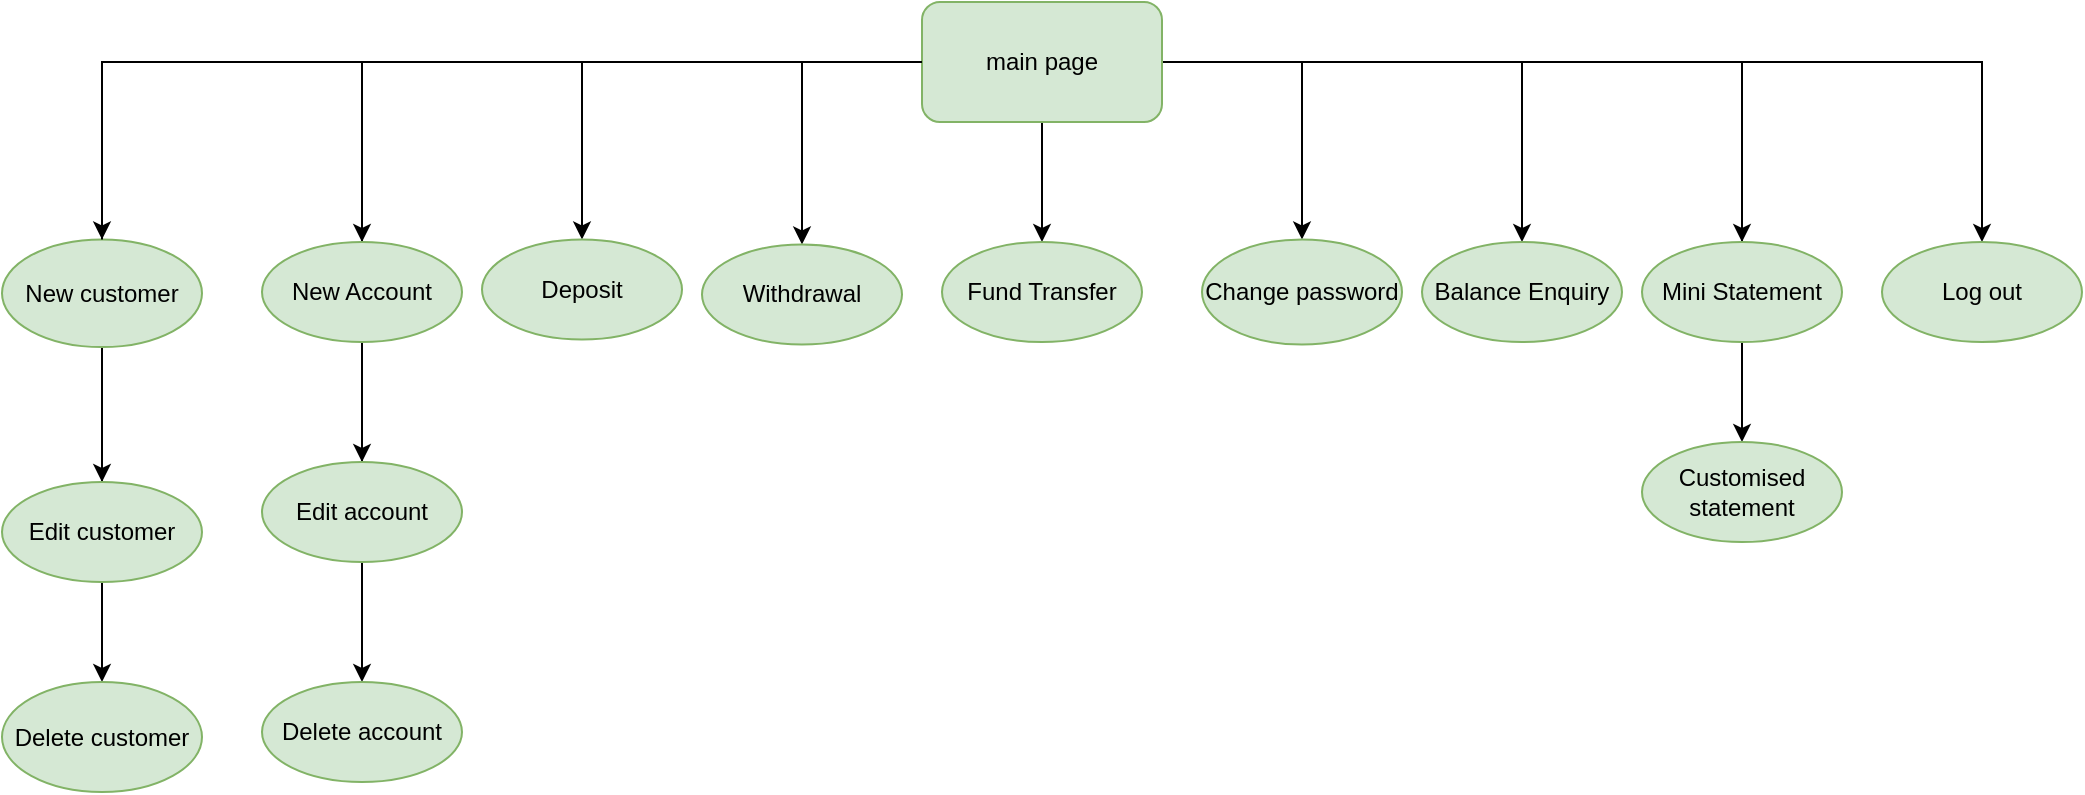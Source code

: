 <mxfile version="20.6.0" type="github">
  <diagram id="prtHgNgQTEPvFCAcTncT" name="Page-1">
    <mxGraphModel dx="1422" dy="762" grid="1" gridSize="10" guides="1" tooltips="1" connect="1" arrows="1" fold="1" page="1" pageScale="1" pageWidth="1169" pageHeight="1654" math="0" shadow="0">
      <root>
        <mxCell id="0" />
        <mxCell id="1" parent="0" />
        <mxCell id="po3ppUP_qcdHQZ_Q7k7u-3" value="" style="edgeStyle=orthogonalEdgeStyle;rounded=0;orthogonalLoop=1;jettySize=auto;html=1;" edge="1" parent="1" source="po3ppUP_qcdHQZ_Q7k7u-1" target="po3ppUP_qcdHQZ_Q7k7u-2">
          <mxGeometry relative="1" as="geometry" />
        </mxCell>
        <mxCell id="po3ppUP_qcdHQZ_Q7k7u-5" value="" style="edgeStyle=orthogonalEdgeStyle;rounded=0;orthogonalLoop=1;jettySize=auto;html=1;" edge="1" parent="1" source="po3ppUP_qcdHQZ_Q7k7u-1" target="po3ppUP_qcdHQZ_Q7k7u-4">
          <mxGeometry relative="1" as="geometry" />
        </mxCell>
        <mxCell id="po3ppUP_qcdHQZ_Q7k7u-7" value="" style="edgeStyle=orthogonalEdgeStyle;rounded=0;orthogonalLoop=1;jettySize=auto;html=1;" edge="1" parent="1" source="po3ppUP_qcdHQZ_Q7k7u-1" target="po3ppUP_qcdHQZ_Q7k7u-6">
          <mxGeometry relative="1" as="geometry" />
        </mxCell>
        <mxCell id="po3ppUP_qcdHQZ_Q7k7u-9" value="" style="edgeStyle=orthogonalEdgeStyle;rounded=0;orthogonalLoop=1;jettySize=auto;html=1;" edge="1" parent="1" source="po3ppUP_qcdHQZ_Q7k7u-1" target="po3ppUP_qcdHQZ_Q7k7u-8">
          <mxGeometry relative="1" as="geometry" />
        </mxCell>
        <mxCell id="po3ppUP_qcdHQZ_Q7k7u-11" value="" style="edgeStyle=orthogonalEdgeStyle;rounded=0;orthogonalLoop=1;jettySize=auto;html=1;startArrow=none;" edge="1" parent="1" source="po3ppUP_qcdHQZ_Q7k7u-2" target="po3ppUP_qcdHQZ_Q7k7u-10">
          <mxGeometry relative="1" as="geometry" />
        </mxCell>
        <mxCell id="po3ppUP_qcdHQZ_Q7k7u-13" value="" style="edgeStyle=orthogonalEdgeStyle;rounded=0;orthogonalLoop=1;jettySize=auto;html=1;" edge="1" parent="1" source="po3ppUP_qcdHQZ_Q7k7u-1" target="po3ppUP_qcdHQZ_Q7k7u-12">
          <mxGeometry relative="1" as="geometry" />
        </mxCell>
        <mxCell id="po3ppUP_qcdHQZ_Q7k7u-18" value="" style="edgeStyle=orthogonalEdgeStyle;rounded=0;orthogonalLoop=1;jettySize=auto;html=1;" edge="1" parent="1" source="po3ppUP_qcdHQZ_Q7k7u-1" target="po3ppUP_qcdHQZ_Q7k7u-17">
          <mxGeometry relative="1" as="geometry" />
        </mxCell>
        <mxCell id="po3ppUP_qcdHQZ_Q7k7u-20" value="" style="edgeStyle=orthogonalEdgeStyle;rounded=0;orthogonalLoop=1;jettySize=auto;html=1;" edge="1" parent="1" source="po3ppUP_qcdHQZ_Q7k7u-1" target="po3ppUP_qcdHQZ_Q7k7u-19">
          <mxGeometry relative="1" as="geometry" />
        </mxCell>
        <mxCell id="po3ppUP_qcdHQZ_Q7k7u-22" value="" style="edgeStyle=orthogonalEdgeStyle;rounded=0;orthogonalLoop=1;jettySize=auto;html=1;" edge="1" parent="1" source="po3ppUP_qcdHQZ_Q7k7u-1" target="po3ppUP_qcdHQZ_Q7k7u-21">
          <mxGeometry relative="1" as="geometry" />
        </mxCell>
        <mxCell id="po3ppUP_qcdHQZ_Q7k7u-24" value="" style="edgeStyle=orthogonalEdgeStyle;rounded=0;orthogonalLoop=1;jettySize=auto;html=1;" edge="1" parent="1" source="po3ppUP_qcdHQZ_Q7k7u-1" target="po3ppUP_qcdHQZ_Q7k7u-23">
          <mxGeometry relative="1" as="geometry" />
        </mxCell>
        <mxCell id="po3ppUP_qcdHQZ_Q7k7u-26" value="" style="edgeStyle=orthogonalEdgeStyle;rounded=0;orthogonalLoop=1;jettySize=auto;html=1;" edge="1" parent="1" source="po3ppUP_qcdHQZ_Q7k7u-1" target="po3ppUP_qcdHQZ_Q7k7u-25">
          <mxGeometry relative="1" as="geometry" />
        </mxCell>
        <mxCell id="po3ppUP_qcdHQZ_Q7k7u-28" value="" style="edgeStyle=orthogonalEdgeStyle;rounded=0;orthogonalLoop=1;jettySize=auto;html=1;" edge="1" parent="1" source="po3ppUP_qcdHQZ_Q7k7u-1" target="po3ppUP_qcdHQZ_Q7k7u-27">
          <mxGeometry relative="1" as="geometry" />
        </mxCell>
        <mxCell id="po3ppUP_qcdHQZ_Q7k7u-30" value="" style="edgeStyle=orthogonalEdgeStyle;rounded=0;orthogonalLoop=1;jettySize=auto;html=1;" edge="1" parent="1" source="po3ppUP_qcdHQZ_Q7k7u-1" target="po3ppUP_qcdHQZ_Q7k7u-29">
          <mxGeometry relative="1" as="geometry" />
        </mxCell>
        <mxCell id="po3ppUP_qcdHQZ_Q7k7u-32" value="" style="edgeStyle=orthogonalEdgeStyle;rounded=0;orthogonalLoop=1;jettySize=auto;html=1;" edge="1" parent="1" source="po3ppUP_qcdHQZ_Q7k7u-1" target="po3ppUP_qcdHQZ_Q7k7u-31">
          <mxGeometry relative="1" as="geometry" />
        </mxCell>
        <mxCell id="po3ppUP_qcdHQZ_Q7k7u-1" value="main page" style="rounded=1;whiteSpace=wrap;html=1;fillColor=#d5e8d4;strokeColor=#82b366;" vertex="1" parent="1">
          <mxGeometry x="540" y="50" width="120" height="60" as="geometry" />
        </mxCell>
        <mxCell id="po3ppUP_qcdHQZ_Q7k7u-4" value="New Account" style="ellipse;whiteSpace=wrap;html=1;fillColor=#d5e8d4;strokeColor=#82b366;rounded=1;" vertex="1" parent="1">
          <mxGeometry x="210" y="170" width="100" height="50" as="geometry" />
        </mxCell>
        <mxCell id="po3ppUP_qcdHQZ_Q7k7u-6" value="Mini Statement" style="ellipse;whiteSpace=wrap;html=1;fillColor=#d5e8d4;strokeColor=#82b366;rounded=1;" vertex="1" parent="1">
          <mxGeometry x="900" y="170" width="100" height="50" as="geometry" />
        </mxCell>
        <mxCell id="po3ppUP_qcdHQZ_Q7k7u-8" value="Edit customer" style="ellipse;whiteSpace=wrap;html=1;fillColor=#d5e8d4;strokeColor=#82b366;rounded=1;" vertex="1" parent="1">
          <mxGeometry x="80" y="290" width="100" height="50" as="geometry" />
        </mxCell>
        <mxCell id="po3ppUP_qcdHQZ_Q7k7u-10" value="Delete customer" style="ellipse;whiteSpace=wrap;html=1;fillColor=#d5e8d4;strokeColor=#82b366;rounded=1;" vertex="1" parent="1">
          <mxGeometry x="80" y="390" width="100" height="55" as="geometry" />
        </mxCell>
        <mxCell id="po3ppUP_qcdHQZ_Q7k7u-12" value="Edit account" style="ellipse;whiteSpace=wrap;html=1;fillColor=#d5e8d4;strokeColor=#82b366;rounded=1;" vertex="1" parent="1">
          <mxGeometry x="210" y="280" width="100" height="50" as="geometry" />
        </mxCell>
        <mxCell id="po3ppUP_qcdHQZ_Q7k7u-17" value="Delete account" style="ellipse;whiteSpace=wrap;html=1;fillColor=#d5e8d4;strokeColor=#82b366;rounded=1;" vertex="1" parent="1">
          <mxGeometry x="210" y="390" width="100" height="50" as="geometry" />
        </mxCell>
        <mxCell id="po3ppUP_qcdHQZ_Q7k7u-19" value="Deposit" style="ellipse;whiteSpace=wrap;html=1;fillColor=#d5e8d4;strokeColor=#82b366;rounded=1;" vertex="1" parent="1">
          <mxGeometry x="320" y="168.75" width="100" height="50" as="geometry" />
        </mxCell>
        <mxCell id="po3ppUP_qcdHQZ_Q7k7u-21" value="Withdrawal" style="ellipse;whiteSpace=wrap;html=1;fillColor=#d5e8d4;strokeColor=#82b366;rounded=1;" vertex="1" parent="1">
          <mxGeometry x="430" y="171.25" width="100" height="50" as="geometry" />
        </mxCell>
        <mxCell id="po3ppUP_qcdHQZ_Q7k7u-23" value="Fund Transfer" style="ellipse;whiteSpace=wrap;html=1;fillColor=#d5e8d4;strokeColor=#82b366;rounded=1;" vertex="1" parent="1">
          <mxGeometry x="550" y="170" width="100" height="50" as="geometry" />
        </mxCell>
        <mxCell id="po3ppUP_qcdHQZ_Q7k7u-25" value="Change password" style="ellipse;whiteSpace=wrap;html=1;fillColor=#d5e8d4;strokeColor=#82b366;rounded=1;" vertex="1" parent="1">
          <mxGeometry x="680" y="168.75" width="100" height="52.5" as="geometry" />
        </mxCell>
        <mxCell id="po3ppUP_qcdHQZ_Q7k7u-27" value="Balance Enquiry" style="ellipse;whiteSpace=wrap;html=1;fillColor=#d5e8d4;strokeColor=#82b366;rounded=1;" vertex="1" parent="1">
          <mxGeometry x="790" y="170" width="100" height="50" as="geometry" />
        </mxCell>
        <mxCell id="po3ppUP_qcdHQZ_Q7k7u-29" value="Customised statement" style="ellipse;whiteSpace=wrap;html=1;fillColor=#d5e8d4;strokeColor=#82b366;rounded=1;" vertex="1" parent="1">
          <mxGeometry x="900" y="270" width="100" height="50" as="geometry" />
        </mxCell>
        <mxCell id="po3ppUP_qcdHQZ_Q7k7u-31" value="Log out" style="ellipse;whiteSpace=wrap;html=1;fillColor=#d5e8d4;strokeColor=#82b366;rounded=1;" vertex="1" parent="1">
          <mxGeometry x="1020" y="170" width="100" height="50" as="geometry" />
        </mxCell>
        <mxCell id="po3ppUP_qcdHQZ_Q7k7u-2" value="New customer" style="ellipse;whiteSpace=wrap;html=1;fillColor=#d5e8d4;strokeColor=#82b366;rounded=1;" vertex="1" parent="1">
          <mxGeometry x="80" y="168.75" width="100" height="53.75" as="geometry" />
        </mxCell>
        <mxCell id="po3ppUP_qcdHQZ_Q7k7u-33" value="" style="edgeStyle=orthogonalEdgeStyle;rounded=0;orthogonalLoop=1;jettySize=auto;html=1;endArrow=none;" edge="1" parent="1" source="po3ppUP_qcdHQZ_Q7k7u-1" target="po3ppUP_qcdHQZ_Q7k7u-2">
          <mxGeometry relative="1" as="geometry">
            <mxPoint x="540" y="80" as="sourcePoint" />
            <mxPoint x="110" y="400" as="targetPoint" />
          </mxGeometry>
        </mxCell>
      </root>
    </mxGraphModel>
  </diagram>
</mxfile>
